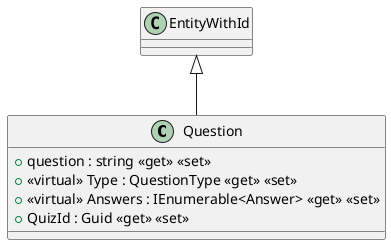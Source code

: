 @startuml
class Question {
    + question : string <<get>> <<set>>
    + <<virtual>> Type : QuestionType <<get>> <<set>>
    + <<virtual>> Answers : IEnumerable<Answer> <<get>> <<set>>
    + QuizId : Guid <<get>> <<set>>
}
EntityWithId <|-- Question
@enduml
